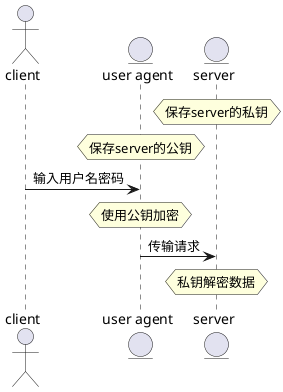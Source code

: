 @startuml 非对称加密
actor client as C
entity "user agent" as A
entity server as S

hnote over S: 保存server的私钥
hnote over A: 保存server的公钥
C -> A: 输入用户名密码
hnote over A: 使用公钥加密
A -> S: 传输请求
hnote over S: 私钥解密数据
@enduml